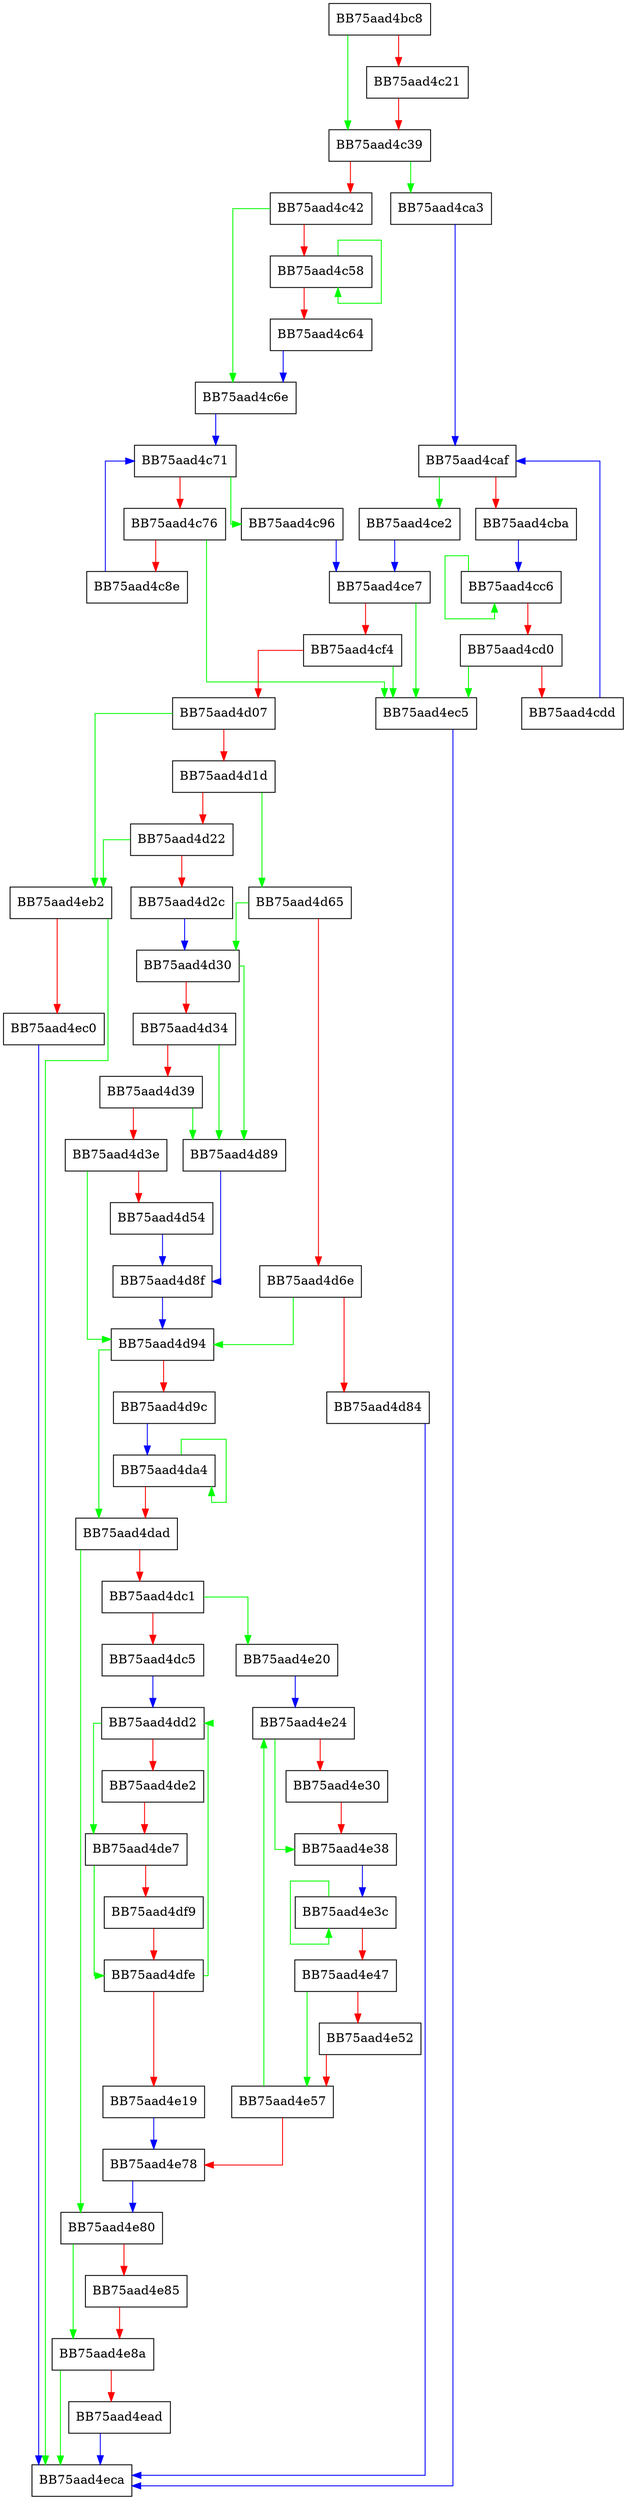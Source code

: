 digraph ConcatStringsW {
  node [shape="box"];
  graph [splines=ortho];
  BB75aad4bc8 -> BB75aad4c39 [color="green"];
  BB75aad4bc8 -> BB75aad4c21 [color="red"];
  BB75aad4c21 -> BB75aad4c39 [color="red"];
  BB75aad4c39 -> BB75aad4ca3 [color="green"];
  BB75aad4c39 -> BB75aad4c42 [color="red"];
  BB75aad4c42 -> BB75aad4c6e [color="green"];
  BB75aad4c42 -> BB75aad4c58 [color="red"];
  BB75aad4c58 -> BB75aad4c58 [color="green"];
  BB75aad4c58 -> BB75aad4c64 [color="red"];
  BB75aad4c64 -> BB75aad4c6e [color="blue"];
  BB75aad4c6e -> BB75aad4c71 [color="blue"];
  BB75aad4c71 -> BB75aad4c96 [color="green"];
  BB75aad4c71 -> BB75aad4c76 [color="red"];
  BB75aad4c76 -> BB75aad4ec5 [color="green"];
  BB75aad4c76 -> BB75aad4c8e [color="red"];
  BB75aad4c8e -> BB75aad4c71 [color="blue"];
  BB75aad4c96 -> BB75aad4ce7 [color="blue"];
  BB75aad4ca3 -> BB75aad4caf [color="blue"];
  BB75aad4caf -> BB75aad4ce2 [color="green"];
  BB75aad4caf -> BB75aad4cba [color="red"];
  BB75aad4cba -> BB75aad4cc6 [color="blue"];
  BB75aad4cc6 -> BB75aad4cc6 [color="green"];
  BB75aad4cc6 -> BB75aad4cd0 [color="red"];
  BB75aad4cd0 -> BB75aad4ec5 [color="green"];
  BB75aad4cd0 -> BB75aad4cdd [color="red"];
  BB75aad4cdd -> BB75aad4caf [color="blue"];
  BB75aad4ce2 -> BB75aad4ce7 [color="blue"];
  BB75aad4ce7 -> BB75aad4ec5 [color="green"];
  BB75aad4ce7 -> BB75aad4cf4 [color="red"];
  BB75aad4cf4 -> BB75aad4ec5 [color="green"];
  BB75aad4cf4 -> BB75aad4d07 [color="red"];
  BB75aad4d07 -> BB75aad4eb2 [color="green"];
  BB75aad4d07 -> BB75aad4d1d [color="red"];
  BB75aad4d1d -> BB75aad4d65 [color="green"];
  BB75aad4d1d -> BB75aad4d22 [color="red"];
  BB75aad4d22 -> BB75aad4eb2 [color="green"];
  BB75aad4d22 -> BB75aad4d2c [color="red"];
  BB75aad4d2c -> BB75aad4d30 [color="blue"];
  BB75aad4d30 -> BB75aad4d89 [color="green"];
  BB75aad4d30 -> BB75aad4d34 [color="red"];
  BB75aad4d34 -> BB75aad4d89 [color="green"];
  BB75aad4d34 -> BB75aad4d39 [color="red"];
  BB75aad4d39 -> BB75aad4d89 [color="green"];
  BB75aad4d39 -> BB75aad4d3e [color="red"];
  BB75aad4d3e -> BB75aad4d94 [color="green"];
  BB75aad4d3e -> BB75aad4d54 [color="red"];
  BB75aad4d54 -> BB75aad4d8f [color="blue"];
  BB75aad4d65 -> BB75aad4d30 [color="green"];
  BB75aad4d65 -> BB75aad4d6e [color="red"];
  BB75aad4d6e -> BB75aad4d94 [color="green"];
  BB75aad4d6e -> BB75aad4d84 [color="red"];
  BB75aad4d84 -> BB75aad4eca [color="blue"];
  BB75aad4d89 -> BB75aad4d8f [color="blue"];
  BB75aad4d8f -> BB75aad4d94 [color="blue"];
  BB75aad4d94 -> BB75aad4dad [color="green"];
  BB75aad4d94 -> BB75aad4d9c [color="red"];
  BB75aad4d9c -> BB75aad4da4 [color="blue"];
  BB75aad4da4 -> BB75aad4da4 [color="green"];
  BB75aad4da4 -> BB75aad4dad [color="red"];
  BB75aad4dad -> BB75aad4e80 [color="green"];
  BB75aad4dad -> BB75aad4dc1 [color="red"];
  BB75aad4dc1 -> BB75aad4e20 [color="green"];
  BB75aad4dc1 -> BB75aad4dc5 [color="red"];
  BB75aad4dc5 -> BB75aad4dd2 [color="blue"];
  BB75aad4dd2 -> BB75aad4de7 [color="green"];
  BB75aad4dd2 -> BB75aad4de2 [color="red"];
  BB75aad4de2 -> BB75aad4de7 [color="red"];
  BB75aad4de7 -> BB75aad4dfe [color="green"];
  BB75aad4de7 -> BB75aad4df9 [color="red"];
  BB75aad4df9 -> BB75aad4dfe [color="red"];
  BB75aad4dfe -> BB75aad4dd2 [color="green"];
  BB75aad4dfe -> BB75aad4e19 [color="red"];
  BB75aad4e19 -> BB75aad4e78 [color="blue"];
  BB75aad4e20 -> BB75aad4e24 [color="blue"];
  BB75aad4e24 -> BB75aad4e38 [color="green"];
  BB75aad4e24 -> BB75aad4e30 [color="red"];
  BB75aad4e30 -> BB75aad4e38 [color="red"];
  BB75aad4e38 -> BB75aad4e3c [color="blue"];
  BB75aad4e3c -> BB75aad4e3c [color="green"];
  BB75aad4e3c -> BB75aad4e47 [color="red"];
  BB75aad4e47 -> BB75aad4e57 [color="green"];
  BB75aad4e47 -> BB75aad4e52 [color="red"];
  BB75aad4e52 -> BB75aad4e57 [color="red"];
  BB75aad4e57 -> BB75aad4e24 [color="green"];
  BB75aad4e57 -> BB75aad4e78 [color="red"];
  BB75aad4e78 -> BB75aad4e80 [color="blue"];
  BB75aad4e80 -> BB75aad4e8a [color="green"];
  BB75aad4e80 -> BB75aad4e85 [color="red"];
  BB75aad4e85 -> BB75aad4e8a [color="red"];
  BB75aad4e8a -> BB75aad4eca [color="green"];
  BB75aad4e8a -> BB75aad4ead [color="red"];
  BB75aad4ead -> BB75aad4eca [color="blue"];
  BB75aad4eb2 -> BB75aad4eca [color="green"];
  BB75aad4eb2 -> BB75aad4ec0 [color="red"];
  BB75aad4ec0 -> BB75aad4eca [color="blue"];
  BB75aad4ec5 -> BB75aad4eca [color="blue"];
}